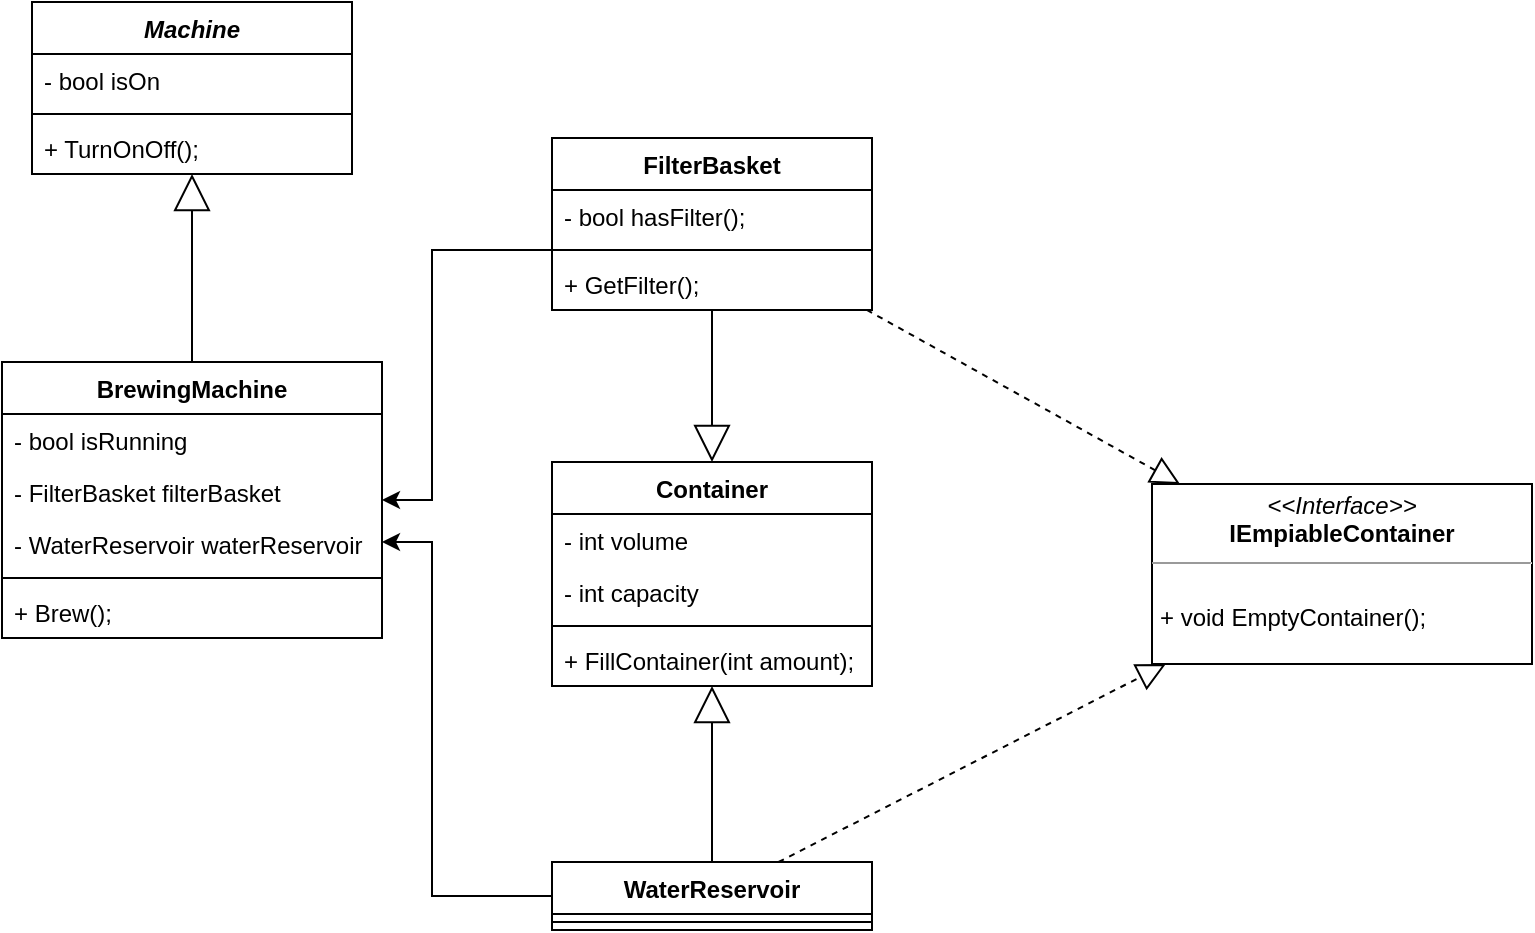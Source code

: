 <mxfile version="13.7.9" type="device"><diagram id="C5RBs43oDa-KdzZeNtuy" name="Page-1"><mxGraphModel dx="1086" dy="806" grid="1" gridSize="10" guides="1" tooltips="1" connect="1" arrows="1" fold="1" page="1" pageScale="1" pageWidth="827" pageHeight="1169" math="0" shadow="0"><root><mxCell id="WIyWlLk6GJQsqaUBKTNV-0"/><mxCell id="WIyWlLk6GJQsqaUBKTNV-1" parent="WIyWlLk6GJQsqaUBKTNV-0"/><mxCell id="rXKHbTylOsy6z2Tu9_Qx-8" style="edgeStyle=orthogonalEdgeStyle;rounded=0;orthogonalLoop=1;jettySize=auto;html=1;" edge="1" parent="WIyWlLk6GJQsqaUBKTNV-1" source="bzhFS43loAG0KfWkpFCO-5" target="bzhFS43loAG0KfWkpFCO-0"><mxGeometry relative="1" as="geometry"><Array as="points"><mxPoint x="250" y="244"/><mxPoint x="250" y="369"/></Array></mxGeometry></mxCell><mxCell id="rXKHbTylOsy6z2Tu9_Qx-7" value="" style="endArrow=block;endSize=16;endFill=0;html=1;" edge="1" parent="WIyWlLk6GJQsqaUBKTNV-1" source="bzhFS43loAG0KfWkpFCO-5" target="rXKHbTylOsy6z2Tu9_Qx-0"><mxGeometry width="160" relative="1" as="geometry"><mxPoint x="330" y="527" as="sourcePoint"/><mxPoint x="490" y="527" as="targetPoint"/></mxGeometry></mxCell><mxCell id="rXKHbTylOsy6z2Tu9_Qx-20" style="edgeStyle=orthogonalEdgeStyle;rounded=0;orthogonalLoop=1;jettySize=auto;html=1;" edge="1" parent="WIyWlLk6GJQsqaUBKTNV-1" source="rXKHbTylOsy6z2Tu9_Qx-23" target="bzhFS43loAG0KfWkpFCO-0"><mxGeometry relative="1" as="geometry"><Array as="points"><mxPoint x="250" y="390"/></Array></mxGeometry></mxCell><mxCell id="rXKHbTylOsy6z2Tu9_Qx-17" value="" style="endArrow=block;endSize=16;endFill=0;html=1;" edge="1" parent="WIyWlLk6GJQsqaUBKTNV-1" source="bzhFS43loAG0KfWkpFCO-0" target="rXKHbTylOsy6z2Tu9_Qx-12"><mxGeometry width="160" relative="1" as="geometry"><mxPoint x="410" y="396" as="sourcePoint"/><mxPoint x="410" y="554" as="targetPoint"/></mxGeometry></mxCell><mxCell id="rXKHbTylOsy6z2Tu9_Qx-27" value="" style="endArrow=block;endSize=16;endFill=0;html=1;" edge="1" parent="WIyWlLk6GJQsqaUBKTNV-1" source="rXKHbTylOsy6z2Tu9_Qx-23" target="rXKHbTylOsy6z2Tu9_Qx-0"><mxGeometry width="160" relative="1" as="geometry"><mxPoint x="680" y="408" as="sourcePoint"/><mxPoint x="680" y="514" as="targetPoint"/></mxGeometry></mxCell><mxCell id="rXKHbTylOsy6z2Tu9_Qx-12" value="Machine" style="swimlane;fontStyle=3;align=center;verticalAlign=top;childLayout=stackLayout;horizontal=1;startSize=26;horizontalStack=0;resizeParent=1;resizeParentMax=0;resizeLast=0;collapsible=1;marginBottom=0;" vertex="1" parent="WIyWlLk6GJQsqaUBKTNV-1"><mxGeometry x="50" y="120" width="160" height="86" as="geometry"/></mxCell><mxCell id="rXKHbTylOsy6z2Tu9_Qx-13" value="- bool isOn" style="text;strokeColor=none;fillColor=none;align=left;verticalAlign=top;spacingLeft=4;spacingRight=4;overflow=hidden;rotatable=0;points=[[0,0.5],[1,0.5]];portConstraint=eastwest;" vertex="1" parent="rXKHbTylOsy6z2Tu9_Qx-12"><mxGeometry y="26" width="160" height="26" as="geometry"/></mxCell><mxCell id="rXKHbTylOsy6z2Tu9_Qx-14" value="" style="line;strokeWidth=1;fillColor=none;align=left;verticalAlign=middle;spacingTop=-1;spacingLeft=3;spacingRight=3;rotatable=0;labelPosition=right;points=[];portConstraint=eastwest;" vertex="1" parent="rXKHbTylOsy6z2Tu9_Qx-12"><mxGeometry y="52" width="160" height="8" as="geometry"/></mxCell><mxCell id="rXKHbTylOsy6z2Tu9_Qx-15" value="+ TurnOnOff();" style="text;strokeColor=none;fillColor=none;align=left;verticalAlign=top;spacingLeft=4;spacingRight=4;overflow=hidden;rotatable=0;points=[[0,0.5],[1,0.5]];portConstraint=eastwest;" vertex="1" parent="rXKHbTylOsy6z2Tu9_Qx-12"><mxGeometry y="60" width="160" height="26" as="geometry"/></mxCell><mxCell id="rXKHbTylOsy6z2Tu9_Qx-30" value="&lt;p style=&quot;margin: 0px ; margin-top: 4px ; text-align: center&quot;&gt;&lt;i&gt;&amp;lt;&amp;lt;Interface&amp;gt;&amp;gt;&lt;/i&gt;&lt;br&gt;&lt;b&gt;IEmpiableContainer&lt;/b&gt;&lt;/p&gt;&lt;hr size=&quot;1&quot;&gt;&lt;p style=&quot;margin: 0px ; margin-left: 4px&quot;&gt;&lt;br&gt;&lt;/p&gt;&lt;p style=&quot;margin: 0px ; margin-left: 4px&quot;&gt;+ void EmptyContainer();&lt;br&gt;&lt;/p&gt;" style="verticalAlign=top;align=left;overflow=fill;fontSize=12;fontFamily=Helvetica;html=1;" vertex="1" parent="WIyWlLk6GJQsqaUBKTNV-1"><mxGeometry x="610" y="361" width="190" height="90" as="geometry"/></mxCell><mxCell id="bzhFS43loAG0KfWkpFCO-5" value="FilterBasket" style="swimlane;fontStyle=1;align=center;verticalAlign=top;childLayout=stackLayout;horizontal=1;startSize=26;horizontalStack=0;resizeParent=1;resizeParentMax=0;resizeLast=0;collapsible=1;marginBottom=0;" parent="WIyWlLk6GJQsqaUBKTNV-1" vertex="1"><mxGeometry x="310" y="188" width="160" height="86" as="geometry"/></mxCell><mxCell id="rXKHbTylOsy6z2Tu9_Qx-22" value="- bool hasFilter();" style="text;strokeColor=none;fillColor=none;align=left;verticalAlign=top;spacingLeft=4;spacingRight=4;overflow=hidden;rotatable=0;points=[[0,0.5],[1,0.5]];portConstraint=eastwest;" vertex="1" parent="bzhFS43loAG0KfWkpFCO-5"><mxGeometry y="26" width="160" height="26" as="geometry"/></mxCell><mxCell id="bzhFS43loAG0KfWkpFCO-7" value="" style="line;strokeWidth=1;fillColor=none;align=left;verticalAlign=middle;spacingTop=-1;spacingLeft=3;spacingRight=3;rotatable=0;labelPosition=right;points=[];portConstraint=eastwest;" parent="bzhFS43loAG0KfWkpFCO-5" vertex="1"><mxGeometry y="52" width="160" height="8" as="geometry"/></mxCell><mxCell id="bzhFS43loAG0KfWkpFCO-8" value="+ GetFilter();" style="text;strokeColor=none;fillColor=none;align=left;verticalAlign=top;spacingLeft=4;spacingRight=4;overflow=hidden;rotatable=0;points=[[0,0.5],[1,0.5]];portConstraint=eastwest;" parent="bzhFS43loAG0KfWkpFCO-5" vertex="1"><mxGeometry y="60" width="160" height="26" as="geometry"/></mxCell><mxCell id="rXKHbTylOsy6z2Tu9_Qx-34" value="" style="endArrow=block;dashed=1;endFill=0;endSize=12;html=1;" edge="1" parent="WIyWlLk6GJQsqaUBKTNV-1" source="rXKHbTylOsy6z2Tu9_Qx-23" target="rXKHbTylOsy6z2Tu9_Qx-30"><mxGeometry width="160" relative="1" as="geometry"><mxPoint x="330" y="380" as="sourcePoint"/><mxPoint x="490" y="380" as="targetPoint"/></mxGeometry></mxCell><mxCell id="rXKHbTylOsy6z2Tu9_Qx-35" value="" style="endArrow=block;dashed=1;endFill=0;endSize=12;html=1;" edge="1" parent="WIyWlLk6GJQsqaUBKTNV-1" source="bzhFS43loAG0KfWkpFCO-5" target="rXKHbTylOsy6z2Tu9_Qx-30"><mxGeometry width="160" relative="1" as="geometry"><mxPoint x="330" y="380" as="sourcePoint"/><mxPoint x="490" y="380" as="targetPoint"/></mxGeometry></mxCell><mxCell id="rXKHbTylOsy6z2Tu9_Qx-23" value="WaterReservoir" style="swimlane;fontStyle=1;align=center;verticalAlign=top;childLayout=stackLayout;horizontal=1;startSize=26;horizontalStack=0;resizeParent=1;resizeParentMax=0;resizeLast=0;collapsible=1;marginBottom=0;" vertex="1" parent="WIyWlLk6GJQsqaUBKTNV-1"><mxGeometry x="310" y="550" width="160" height="34" as="geometry"/></mxCell><mxCell id="rXKHbTylOsy6z2Tu9_Qx-25" value="" style="line;strokeWidth=1;fillColor=none;align=left;verticalAlign=middle;spacingTop=-1;spacingLeft=3;spacingRight=3;rotatable=0;labelPosition=right;points=[];portConstraint=eastwest;" vertex="1" parent="rXKHbTylOsy6z2Tu9_Qx-23"><mxGeometry y="26" width="160" height="8" as="geometry"/></mxCell><mxCell id="rXKHbTylOsy6z2Tu9_Qx-0" value="Container" style="swimlane;fontStyle=1;align=center;verticalAlign=top;childLayout=stackLayout;horizontal=1;startSize=26;horizontalStack=0;resizeParent=1;resizeParentMax=0;resizeLast=0;collapsible=1;marginBottom=0;" vertex="1" parent="WIyWlLk6GJQsqaUBKTNV-1"><mxGeometry x="310" y="350" width="160" height="112" as="geometry"/></mxCell><mxCell id="rXKHbTylOsy6z2Tu9_Qx-1" value="- int volume" style="text;strokeColor=none;fillColor=none;align=left;verticalAlign=top;spacingLeft=4;spacingRight=4;overflow=hidden;rotatable=0;points=[[0,0.5],[1,0.5]];portConstraint=eastwest;" vertex="1" parent="rXKHbTylOsy6z2Tu9_Qx-0"><mxGeometry y="26" width="160" height="26" as="geometry"/></mxCell><mxCell id="rXKHbTylOsy6z2Tu9_Qx-11" value="- int capacity" style="text;strokeColor=none;fillColor=none;align=left;verticalAlign=top;spacingLeft=4;spacingRight=4;overflow=hidden;rotatable=0;points=[[0,0.5],[1,0.5]];portConstraint=eastwest;" vertex="1" parent="rXKHbTylOsy6z2Tu9_Qx-0"><mxGeometry y="52" width="160" height="26" as="geometry"/></mxCell><mxCell id="rXKHbTylOsy6z2Tu9_Qx-2" value="" style="line;strokeWidth=1;fillColor=none;align=left;verticalAlign=middle;spacingTop=-1;spacingLeft=3;spacingRight=3;rotatable=0;labelPosition=right;points=[];portConstraint=eastwest;" vertex="1" parent="rXKHbTylOsy6z2Tu9_Qx-0"><mxGeometry y="78" width="160" height="8" as="geometry"/></mxCell><mxCell id="rXKHbTylOsy6z2Tu9_Qx-3" value="+ FillContainer(int amount);" style="text;strokeColor=none;fillColor=none;align=left;verticalAlign=top;spacingLeft=4;spacingRight=4;overflow=hidden;rotatable=0;points=[[0,0.5],[1,0.5]];portConstraint=eastwest;" vertex="1" parent="rXKHbTylOsy6z2Tu9_Qx-0"><mxGeometry y="86" width="160" height="26" as="geometry"/></mxCell><mxCell id="bzhFS43loAG0KfWkpFCO-0" value="BrewingMachine" style="swimlane;fontStyle=1;align=center;verticalAlign=top;childLayout=stackLayout;horizontal=1;startSize=26;horizontalStack=0;resizeParent=1;resizeParentMax=0;resizeLast=0;collapsible=1;marginBottom=0;" parent="WIyWlLk6GJQsqaUBKTNV-1" vertex="1"><mxGeometry x="35" y="300" width="190" height="138" as="geometry"/></mxCell><mxCell id="bzhFS43loAG0KfWkpFCO-1" value="- bool isRunning" style="text;strokeColor=none;fillColor=none;align=left;verticalAlign=top;spacingLeft=4;spacingRight=4;overflow=hidden;rotatable=0;points=[[0,0.5],[1,0.5]];portConstraint=eastwest;" parent="bzhFS43loAG0KfWkpFCO-0" vertex="1"><mxGeometry y="26" width="190" height="26" as="geometry"/></mxCell><mxCell id="rXKHbTylOsy6z2Tu9_Qx-18" value="- FilterBasket filterBasket" style="text;strokeColor=none;fillColor=none;align=left;verticalAlign=top;spacingLeft=4;spacingRight=4;overflow=hidden;rotatable=0;points=[[0,0.5],[1,0.5]];portConstraint=eastwest;" vertex="1" parent="bzhFS43loAG0KfWkpFCO-0"><mxGeometry y="52" width="190" height="26" as="geometry"/></mxCell><mxCell id="rXKHbTylOsy6z2Tu9_Qx-19" value="- WaterReservoir waterReservoir" style="text;strokeColor=none;fillColor=none;align=left;verticalAlign=top;spacingLeft=4;spacingRight=4;overflow=hidden;rotatable=0;points=[[0,0.5],[1,0.5]];portConstraint=eastwest;" vertex="1" parent="bzhFS43loAG0KfWkpFCO-0"><mxGeometry y="78" width="190" height="26" as="geometry"/></mxCell><mxCell id="bzhFS43loAG0KfWkpFCO-2" value="" style="line;strokeWidth=1;fillColor=none;align=left;verticalAlign=middle;spacingTop=-1;spacingLeft=3;spacingRight=3;rotatable=0;labelPosition=right;points=[];portConstraint=eastwest;" parent="bzhFS43loAG0KfWkpFCO-0" vertex="1"><mxGeometry y="104" width="190" height="8" as="geometry"/></mxCell><mxCell id="bzhFS43loAG0KfWkpFCO-3" value="+ Brew();" style="text;strokeColor=none;fillColor=none;align=left;verticalAlign=top;spacingLeft=4;spacingRight=4;overflow=hidden;rotatable=0;points=[[0,0.5],[1,0.5]];portConstraint=eastwest;" parent="bzhFS43loAG0KfWkpFCO-0" vertex="1"><mxGeometry y="112" width="190" height="26" as="geometry"/></mxCell></root></mxGraphModel></diagram></mxfile>
